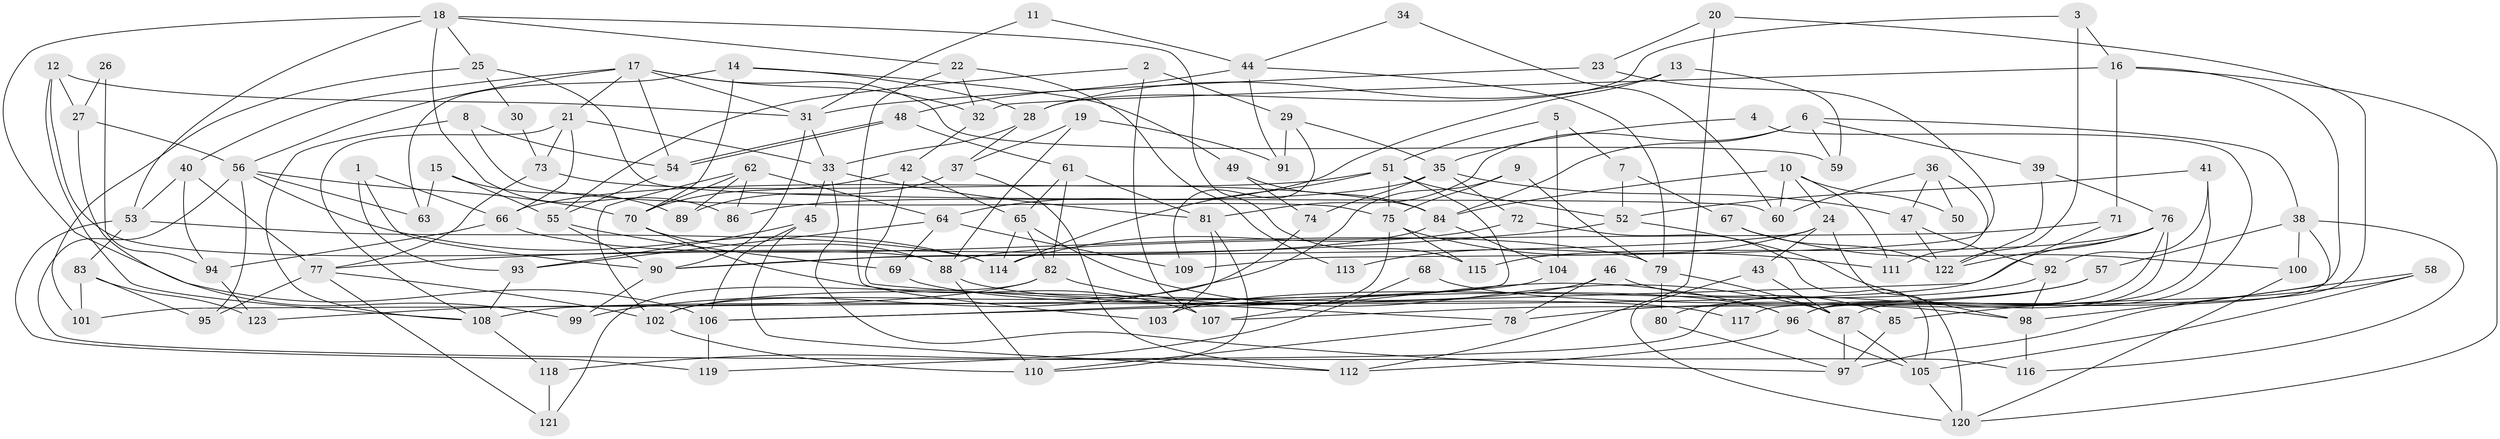 // coarse degree distribution, {5: 0.1625, 3: 0.2125, 6: 0.15, 2: 0.05, 4: 0.1875, 8: 0.1125, 9: 0.025, 7: 0.1}
// Generated by graph-tools (version 1.1) at 2025/41/03/06/25 10:41:58]
// undirected, 123 vertices, 246 edges
graph export_dot {
graph [start="1"]
  node [color=gray90,style=filled];
  1;
  2;
  3;
  4;
  5;
  6;
  7;
  8;
  9;
  10;
  11;
  12;
  13;
  14;
  15;
  16;
  17;
  18;
  19;
  20;
  21;
  22;
  23;
  24;
  25;
  26;
  27;
  28;
  29;
  30;
  31;
  32;
  33;
  34;
  35;
  36;
  37;
  38;
  39;
  40;
  41;
  42;
  43;
  44;
  45;
  46;
  47;
  48;
  49;
  50;
  51;
  52;
  53;
  54;
  55;
  56;
  57;
  58;
  59;
  60;
  61;
  62;
  63;
  64;
  65;
  66;
  67;
  68;
  69;
  70;
  71;
  72;
  73;
  74;
  75;
  76;
  77;
  78;
  79;
  80;
  81;
  82;
  83;
  84;
  85;
  86;
  87;
  88;
  89;
  90;
  91;
  92;
  93;
  94;
  95;
  96;
  97;
  98;
  99;
  100;
  101;
  102;
  103;
  104;
  105;
  106;
  107;
  108;
  109;
  110;
  111;
  112;
  113;
  114;
  115;
  116;
  117;
  118;
  119;
  120;
  121;
  122;
  123;
  1 -- 90;
  1 -- 66;
  1 -- 93;
  2 -- 55;
  2 -- 107;
  2 -- 29;
  3 -- 28;
  3 -- 16;
  3 -- 122;
  4 -- 87;
  4 -- 35;
  5 -- 51;
  5 -- 104;
  5 -- 7;
  6 -- 84;
  6 -- 81;
  6 -- 38;
  6 -- 39;
  6 -- 59;
  7 -- 67;
  7 -- 52;
  8 -- 108;
  8 -- 54;
  8 -- 75;
  9 -- 79;
  9 -- 75;
  9 -- 99;
  10 -- 111;
  10 -- 84;
  10 -- 24;
  10 -- 50;
  10 -- 60;
  11 -- 31;
  11 -- 44;
  12 -- 31;
  12 -- 27;
  12 -- 88;
  12 -- 108;
  13 -- 59;
  13 -- 64;
  13 -- 28;
  14 -- 28;
  14 -- 70;
  14 -- 49;
  14 -- 63;
  15 -- 63;
  15 -- 89;
  15 -- 55;
  16 -- 32;
  16 -- 71;
  16 -- 117;
  16 -- 120;
  17 -- 21;
  17 -- 54;
  17 -- 31;
  17 -- 32;
  17 -- 40;
  17 -- 56;
  17 -- 59;
  18 -- 106;
  18 -- 53;
  18 -- 22;
  18 -- 25;
  18 -- 86;
  18 -- 115;
  19 -- 91;
  19 -- 88;
  19 -- 37;
  20 -- 96;
  20 -- 112;
  20 -- 23;
  21 -- 33;
  21 -- 66;
  21 -- 73;
  21 -- 108;
  22 -- 32;
  22 -- 103;
  22 -- 113;
  23 -- 31;
  23 -- 109;
  24 -- 43;
  24 -- 90;
  24 -- 113;
  24 -- 120;
  25 -- 101;
  25 -- 30;
  25 -- 60;
  26 -- 27;
  26 -- 94;
  27 -- 99;
  27 -- 56;
  28 -- 33;
  28 -- 37;
  29 -- 35;
  29 -- 91;
  29 -- 109;
  30 -- 73;
  31 -- 33;
  31 -- 90;
  32 -- 42;
  33 -- 45;
  33 -- 97;
  33 -- 81;
  34 -- 44;
  34 -- 60;
  35 -- 74;
  35 -- 86;
  35 -- 47;
  35 -- 72;
  36 -- 60;
  36 -- 47;
  36 -- 50;
  36 -- 111;
  37 -- 89;
  37 -- 112;
  38 -- 98;
  38 -- 57;
  38 -- 100;
  38 -- 116;
  39 -- 76;
  39 -- 122;
  40 -- 94;
  40 -- 53;
  40 -- 77;
  41 -- 52;
  41 -- 96;
  41 -- 92;
  42 -- 65;
  42 -- 70;
  42 -- 78;
  43 -- 120;
  43 -- 87;
  44 -- 48;
  44 -- 79;
  44 -- 91;
  45 -- 93;
  45 -- 112;
  45 -- 106;
  46 -- 102;
  46 -- 78;
  46 -- 85;
  47 -- 122;
  47 -- 92;
  48 -- 54;
  48 -- 54;
  48 -- 61;
  49 -- 84;
  49 -- 74;
  51 -- 75;
  51 -- 52;
  51 -- 66;
  51 -- 101;
  51 -- 114;
  52 -- 98;
  52 -- 77;
  53 -- 114;
  53 -- 83;
  53 -- 119;
  54 -- 55;
  55 -- 90;
  55 -- 69;
  56 -- 70;
  56 -- 63;
  56 -- 95;
  56 -- 114;
  56 -- 116;
  57 -- 78;
  57 -- 107;
  58 -- 85;
  58 -- 105;
  58 -- 97;
  61 -- 82;
  61 -- 81;
  61 -- 65;
  62 -- 102;
  62 -- 64;
  62 -- 70;
  62 -- 86;
  62 -- 89;
  64 -- 93;
  64 -- 109;
  64 -- 69;
  65 -- 114;
  65 -- 82;
  65 -- 87;
  66 -- 79;
  66 -- 94;
  67 -- 122;
  67 -- 100;
  68 -- 98;
  68 -- 118;
  69 -- 117;
  70 -- 107;
  70 -- 88;
  71 -- 88;
  71 -- 106;
  72 -- 114;
  72 -- 105;
  73 -- 77;
  73 -- 84;
  74 -- 102;
  75 -- 115;
  75 -- 107;
  75 -- 111;
  76 -- 122;
  76 -- 108;
  76 -- 80;
  76 -- 115;
  76 -- 119;
  77 -- 95;
  77 -- 102;
  77 -- 121;
  78 -- 110;
  79 -- 80;
  79 -- 87;
  80 -- 97;
  81 -- 103;
  81 -- 110;
  82 -- 96;
  82 -- 121;
  82 -- 123;
  83 -- 95;
  83 -- 101;
  83 -- 123;
  84 -- 90;
  84 -- 104;
  85 -- 97;
  87 -- 105;
  87 -- 97;
  88 -- 96;
  88 -- 110;
  90 -- 99;
  92 -- 98;
  92 -- 103;
  93 -- 108;
  94 -- 123;
  96 -- 105;
  96 -- 112;
  98 -- 116;
  100 -- 120;
  102 -- 110;
  104 -- 106;
  105 -- 120;
  106 -- 119;
  108 -- 118;
  118 -- 121;
}
